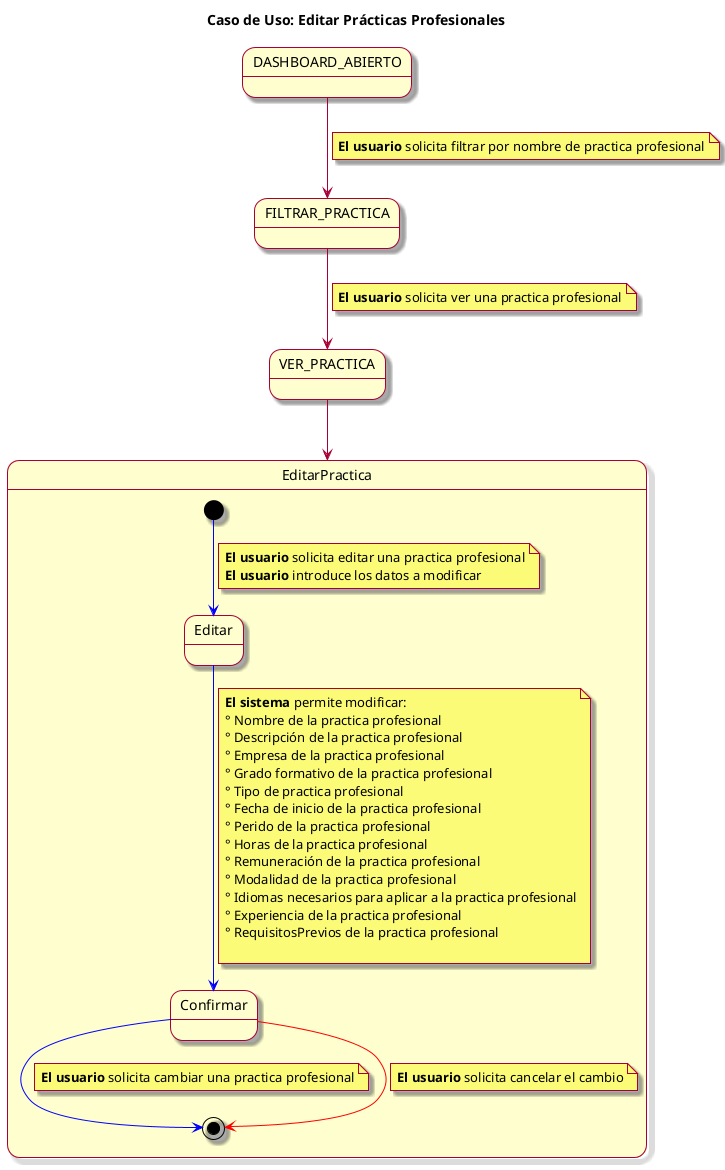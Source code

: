 @startuml
skin rose
title Caso de Uso: Editar Prácticas Profesionales

state DASHBOARD_ABIERTO
state "VER_PRACTICA" as VER_PRACTICA2
state FILTRAR_PRACTICA

DASHBOARD_ABIERTO --> FILTRAR_PRACTICA
note on link: **El usuario** solicita filtrar por nombre de practica profesional
FILTRAR_PRACTICA --> VER_PRACTICA2
note on link: **El usuario** solicita ver una practica profesional
VER_PRACTICA2 --> EditarPractica

state EditarPractica {
    [*] -[#blue]-> editarPractica
    note on link
        **El usuario** solicita editar una practica profesional
        **El usuario** introduce los datos a modificar
    end note
    state "Editar" as editarPractica
    editarPractica -[#blue]-> confirmarCambios
    state "Confirmar" as confirmarCambios
    note on link
        **El sistema** permite modificar:
        ° Nombre de la practica profesional
        ° Descripción de la practica profesional
        ° Empresa de la practica profesional
        ° Grado formativo de la practica profesional
        ° Tipo de practica profesional
        ° Fecha de inicio de la practica profesional
        ° Perido de la practica profesional
        ° Horas de la practica profesional
        ° Remuneración de la practica profesional
        ° Modalidad de la practica profesional
        ° Idiomas necesarios para aplicar a la practica profesional
        ° Experiencia de la practica profesional
        ° RequisitosPrevios de la practica profesional

    end note

    confirmarCambios -[#blue]-> [*]
    note on link: **El usuario** solicita cambiar una practica profesional
    confirmarCambios -[#red]-> [*]
    note on link: **El usuario** solicita cancelar el cambio

}

@enduml